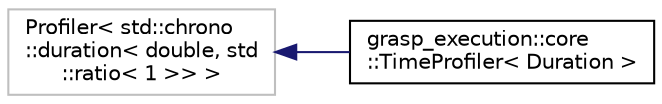 digraph "Graphical Class Hierarchy"
{
 // LATEX_PDF_SIZE
  edge [fontname="Helvetica",fontsize="10",labelfontname="Helvetica",labelfontsize="10"];
  node [fontname="Helvetica",fontsize="10",shape=record];
  rankdir="LR";
  Node13 [label="Profiler\< std::chrono\l::duration\< double, std\l::ratio\< 1 \>\> \>",height=0.2,width=0.4,color="grey75", fillcolor="white", style="filled",tooltip=" "];
  Node13 -> Node0 [dir="back",color="midnightblue",fontsize="10",style="solid",fontname="Helvetica"];
  Node0 [label="grasp_execution::core\l::TimeProfiler\< Duration \>",height=0.2,width=0.4,color="black", fillcolor="white", style="filled",URL="$classgrasp__execution_1_1core_1_1TimeProfiler.html",tooltip=" "];
}
